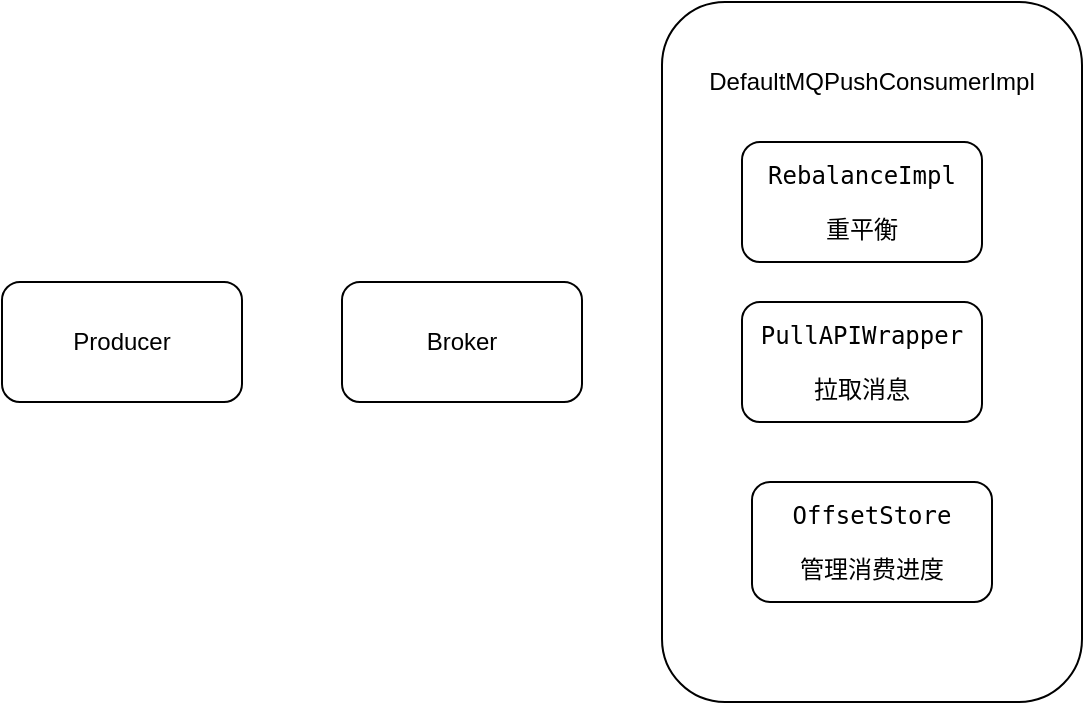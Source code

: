 <mxfile version="14.6.11" type="github">
  <diagram id="iFS0JgWhsD2GHOx9t8gv" name="Page-1">
    <mxGraphModel dx="946" dy="536" grid="1" gridSize="10" guides="1" tooltips="1" connect="1" arrows="1" fold="1" page="1" pageScale="1" pageWidth="827" pageHeight="1169" math="0" shadow="0">
      <root>
        <mxCell id="0" />
        <mxCell id="1" parent="0" />
        <mxCell id="DzktOX3Q1Vdfpv2es8NG-1" value="Producer" style="rounded=1;whiteSpace=wrap;html=1;" vertex="1" parent="1">
          <mxGeometry x="70" y="270" width="120" height="60" as="geometry" />
        </mxCell>
        <mxCell id="DzktOX3Q1Vdfpv2es8NG-2" value="Broker" style="rounded=1;whiteSpace=wrap;html=1;" vertex="1" parent="1">
          <mxGeometry x="240" y="270" width="120" height="60" as="geometry" />
        </mxCell>
        <mxCell id="DzktOX3Q1Vdfpv2es8NG-3" value="" style="rounded=1;whiteSpace=wrap;html=1;" vertex="1" parent="1">
          <mxGeometry x="400" y="130" width="210" height="350" as="geometry" />
        </mxCell>
        <mxCell id="DzktOX3Q1Vdfpv2es8NG-6" value="DefaultMQPushConsumerImpl" style="text;html=1;strokeColor=none;fillColor=none;align=center;verticalAlign=middle;whiteSpace=wrap;rounded=0;" vertex="1" parent="1">
          <mxGeometry x="485" y="160" width="40" height="20" as="geometry" />
        </mxCell>
        <mxCell id="DzktOX3Q1Vdfpv2es8NG-7" value="&lt;pre&gt;RebalanceImpl&lt;/pre&gt;&lt;pre&gt;重平衡&lt;/pre&gt;" style="rounded=1;whiteSpace=wrap;html=1;" vertex="1" parent="1">
          <mxGeometry x="440" y="200" width="120" height="60" as="geometry" />
        </mxCell>
        <mxCell id="DzktOX3Q1Vdfpv2es8NG-8" value="&lt;pre&gt;&lt;pre&gt;PullAPIWrapper&lt;/pre&gt;&lt;pre&gt;拉取消息&lt;/pre&gt;&lt;/pre&gt;" style="rounded=1;whiteSpace=wrap;html=1;" vertex="1" parent="1">
          <mxGeometry x="440" y="280" width="120" height="60" as="geometry" />
        </mxCell>
        <mxCell id="DzktOX3Q1Vdfpv2es8NG-9" value="&lt;pre&gt;&lt;pre&gt;&lt;pre&gt;OffsetStore&lt;/pre&gt;&lt;pre&gt;管理消费进度&lt;/pre&gt;&lt;/pre&gt;&lt;/pre&gt;" style="rounded=1;whiteSpace=wrap;html=1;" vertex="1" parent="1">
          <mxGeometry x="445" y="370" width="120" height="60" as="geometry" />
        </mxCell>
      </root>
    </mxGraphModel>
  </diagram>
</mxfile>
